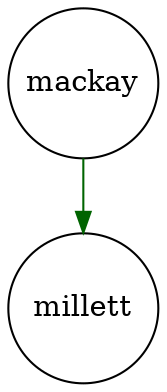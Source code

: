 digraph fullagr_mackay_millett { 
 K=0.6 
 "mackay" -> { "millett" } [color="darkgreen", arrowhead="normal", penwidth=1, href="#12"]; 
 "mackay" [shape="circle", fixedsize="true", height=1, width=1, style="filled", fillcolor="white", href="#mackay"]; 
 "millett" [shape="circle", fixedsize="true", height=1, width=1, style="filled", fillcolor="white", href="#millett"]; 

}